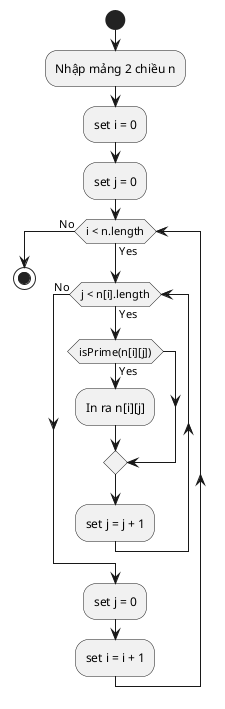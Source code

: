 @startuml 12d
start
:Nhập mảng 2 chiều n;
:set i = 0;
:set j = 0;
while (i < n.length) is (Yes)
    while (j < n[i].length) is (Yes)
        if (isPrime(n[i][j])) then (Yes)
            :In ra n[i][j];
        endif
        :set j = j + 1;
    endwhile (No)
    :set j = 0;
    :set i = i + 1;
endwhile (No)
stop
@enduml
